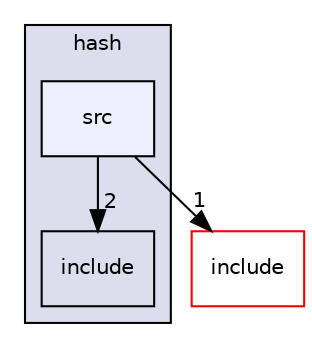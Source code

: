 digraph "C:/Users/folae/Documents/Code/Big-Projects/ArkScript/Ark/lib/modules/hash/src" {
  compound=true
  node [ fontsize="10", fontname="Helvetica"];
  edge [ labelfontsize="10", labelfontname="Helvetica"];
  subgraph clusterdir_579fba70baf66c8a598cfe6e4ebfcadd {
    graph [ bgcolor="#ddddee", pencolor="black", label="hash" fontname="Helvetica", fontsize="10", URL="dir_579fba70baf66c8a598cfe6e4ebfcadd.html"]
  dir_b6363dc3ded0a1675d449c1dfb114456 [shape=box label="include" URL="dir_b6363dc3ded0a1675d449c1dfb114456.html"];
  dir_77a057742c867a612707404b28be24a0 [shape=box, label="src", style="filled", fillcolor="#eeeeff", pencolor="black", URL="dir_77a057742c867a612707404b28be24a0.html"];
  }
  dir_ee54abb1d0914f5c6987d7690c8d0f8d [shape=box label="include" fillcolor="white" style="filled" color="red" URL="dir_ee54abb1d0914f5c6987d7690c8d0f8d.html"];
  dir_77a057742c867a612707404b28be24a0->dir_b6363dc3ded0a1675d449c1dfb114456 [headlabel="2", labeldistance=1.5 headhref="dir_000028_000027.html"];
  dir_77a057742c867a612707404b28be24a0->dir_ee54abb1d0914f5c6987d7690c8d0f8d [headlabel="1", labeldistance=1.5 headhref="dir_000028_000031.html"];
}
